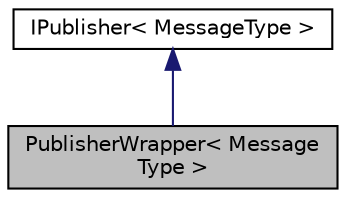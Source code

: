 digraph "PublisherWrapper&lt; MessageType &gt;"
{
 // LATEX_PDF_SIZE
  edge [fontname="Helvetica",fontsize="10",labelfontname="Helvetica",labelfontsize="10"];
  node [fontname="Helvetica",fontsize="10",shape=record];
  Node1 [label="PublisherWrapper\< Message\lType \>",height=0.2,width=0.4,color="black", fillcolor="grey75", style="filled", fontcolor="black",tooltip="Publisher wrapper that implements the methods from IPublisher."];
  Node2 -> Node1 [dir="back",color="midnightblue",fontsize="10",style="solid",fontname="Helvetica"];
  Node2 [label="IPublisher\< MessageType \>",height=0.2,width=0.4,color="black", fillcolor="white", style="filled",URL="$classIPublisher.html",tooltip="Interface of publisher."];
}
